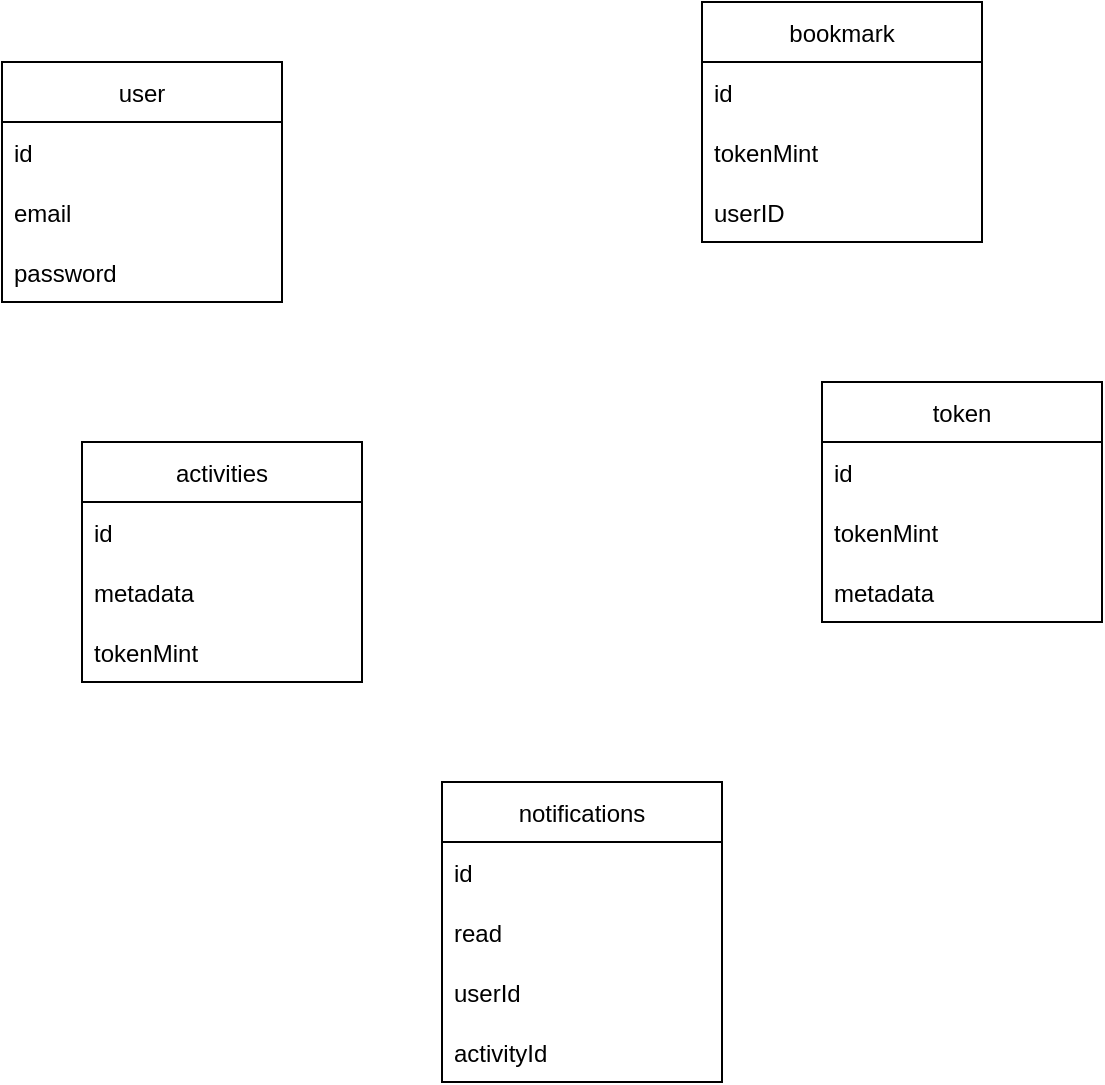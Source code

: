 <mxfile version="20.4.1" type="github">
  <diagram id="DAgr28de39_IBc4QNTtF" name="Page-1">
    <mxGraphModel dx="2574" dy="1411" grid="1" gridSize="10" guides="1" tooltips="1" connect="1" arrows="1" fold="1" page="1" pageScale="1" pageWidth="850" pageHeight="1100" math="0" shadow="0">
      <root>
        <mxCell id="0" />
        <mxCell id="1" parent="0" />
        <mxCell id="roNe8VaHWtxj7usL-6qN-1" value="user" style="swimlane;fontStyle=0;childLayout=stackLayout;horizontal=1;startSize=30;horizontalStack=0;resizeParent=1;resizeParentMax=0;resizeLast=0;collapsible=1;marginBottom=0;" vertex="1" parent="1">
          <mxGeometry x="120" y="400" width="140" height="120" as="geometry" />
        </mxCell>
        <mxCell id="roNe8VaHWtxj7usL-6qN-2" value="id" style="text;strokeColor=none;fillColor=none;align=left;verticalAlign=middle;spacingLeft=4;spacingRight=4;overflow=hidden;points=[[0,0.5],[1,0.5]];portConstraint=eastwest;rotatable=0;" vertex="1" parent="roNe8VaHWtxj7usL-6qN-1">
          <mxGeometry y="30" width="140" height="30" as="geometry" />
        </mxCell>
        <mxCell id="roNe8VaHWtxj7usL-6qN-3" value="email" style="text;strokeColor=none;fillColor=none;align=left;verticalAlign=middle;spacingLeft=4;spacingRight=4;overflow=hidden;points=[[0,0.5],[1,0.5]];portConstraint=eastwest;rotatable=0;" vertex="1" parent="roNe8VaHWtxj7usL-6qN-1">
          <mxGeometry y="60" width="140" height="30" as="geometry" />
        </mxCell>
        <mxCell id="roNe8VaHWtxj7usL-6qN-4" value="password" style="text;strokeColor=none;fillColor=none;align=left;verticalAlign=middle;spacingLeft=4;spacingRight=4;overflow=hidden;points=[[0,0.5],[1,0.5]];portConstraint=eastwest;rotatable=0;" vertex="1" parent="roNe8VaHWtxj7usL-6qN-1">
          <mxGeometry y="90" width="140" height="30" as="geometry" />
        </mxCell>
        <mxCell id="roNe8VaHWtxj7usL-6qN-5" value="bookmark" style="swimlane;fontStyle=0;childLayout=stackLayout;horizontal=1;startSize=30;horizontalStack=0;resizeParent=1;resizeParentMax=0;resizeLast=0;collapsible=1;marginBottom=0;" vertex="1" parent="1">
          <mxGeometry x="470" y="370" width="140" height="120" as="geometry" />
        </mxCell>
        <mxCell id="roNe8VaHWtxj7usL-6qN-6" value="id" style="text;strokeColor=none;fillColor=none;align=left;verticalAlign=middle;spacingLeft=4;spacingRight=4;overflow=hidden;points=[[0,0.5],[1,0.5]];portConstraint=eastwest;rotatable=0;" vertex="1" parent="roNe8VaHWtxj7usL-6qN-5">
          <mxGeometry y="30" width="140" height="30" as="geometry" />
        </mxCell>
        <mxCell id="roNe8VaHWtxj7usL-6qN-7" value="tokenMint" style="text;strokeColor=none;fillColor=none;align=left;verticalAlign=middle;spacingLeft=4;spacingRight=4;overflow=hidden;points=[[0,0.5],[1,0.5]];portConstraint=eastwest;rotatable=0;" vertex="1" parent="roNe8VaHWtxj7usL-6qN-5">
          <mxGeometry y="60" width="140" height="30" as="geometry" />
        </mxCell>
        <mxCell id="roNe8VaHWtxj7usL-6qN-9" value="userID" style="text;strokeColor=none;fillColor=none;align=left;verticalAlign=middle;spacingLeft=4;spacingRight=4;overflow=hidden;points=[[0,0.5],[1,0.5]];portConstraint=eastwest;rotatable=0;" vertex="1" parent="roNe8VaHWtxj7usL-6qN-5">
          <mxGeometry y="90" width="140" height="30" as="geometry" />
        </mxCell>
        <mxCell id="roNe8VaHWtxj7usL-6qN-11" value="activities" style="swimlane;fontStyle=0;childLayout=stackLayout;horizontal=1;startSize=30;horizontalStack=0;resizeParent=1;resizeParentMax=0;resizeLast=0;collapsible=1;marginBottom=0;" vertex="1" parent="1">
          <mxGeometry x="160" y="590" width="140" height="120" as="geometry" />
        </mxCell>
        <mxCell id="roNe8VaHWtxj7usL-6qN-12" value="id" style="text;strokeColor=none;fillColor=none;align=left;verticalAlign=middle;spacingLeft=4;spacingRight=4;overflow=hidden;points=[[0,0.5],[1,0.5]];portConstraint=eastwest;rotatable=0;" vertex="1" parent="roNe8VaHWtxj7usL-6qN-11">
          <mxGeometry y="30" width="140" height="30" as="geometry" />
        </mxCell>
        <mxCell id="roNe8VaHWtxj7usL-6qN-13" value="metadata" style="text;strokeColor=none;fillColor=none;align=left;verticalAlign=middle;spacingLeft=4;spacingRight=4;overflow=hidden;points=[[0,0.5],[1,0.5]];portConstraint=eastwest;rotatable=0;" vertex="1" parent="roNe8VaHWtxj7usL-6qN-11">
          <mxGeometry y="60" width="140" height="30" as="geometry" />
        </mxCell>
        <mxCell id="roNe8VaHWtxj7usL-6qN-14" value="tokenMint" style="text;strokeColor=none;fillColor=none;align=left;verticalAlign=middle;spacingLeft=4;spacingRight=4;overflow=hidden;points=[[0,0.5],[1,0.5]];portConstraint=eastwest;rotatable=0;" vertex="1" parent="roNe8VaHWtxj7usL-6qN-11">
          <mxGeometry y="90" width="140" height="30" as="geometry" />
        </mxCell>
        <mxCell id="roNe8VaHWtxj7usL-6qN-15" value="notifications" style="swimlane;fontStyle=0;childLayout=stackLayout;horizontal=1;startSize=30;horizontalStack=0;resizeParent=1;resizeParentMax=0;resizeLast=0;collapsible=1;marginBottom=0;" vertex="1" parent="1">
          <mxGeometry x="340" y="760" width="140" height="150" as="geometry" />
        </mxCell>
        <mxCell id="roNe8VaHWtxj7usL-6qN-16" value="id" style="text;strokeColor=none;fillColor=none;align=left;verticalAlign=middle;spacingLeft=4;spacingRight=4;overflow=hidden;points=[[0,0.5],[1,0.5]];portConstraint=eastwest;rotatable=0;" vertex="1" parent="roNe8VaHWtxj7usL-6qN-15">
          <mxGeometry y="30" width="140" height="30" as="geometry" />
        </mxCell>
        <mxCell id="roNe8VaHWtxj7usL-6qN-17" value="read" style="text;strokeColor=none;fillColor=none;align=left;verticalAlign=middle;spacingLeft=4;spacingRight=4;overflow=hidden;points=[[0,0.5],[1,0.5]];portConstraint=eastwest;rotatable=0;" vertex="1" parent="roNe8VaHWtxj7usL-6qN-15">
          <mxGeometry y="60" width="140" height="30" as="geometry" />
        </mxCell>
        <mxCell id="roNe8VaHWtxj7usL-6qN-18" value="userId" style="text;strokeColor=none;fillColor=none;align=left;verticalAlign=middle;spacingLeft=4;spacingRight=4;overflow=hidden;points=[[0,0.5],[1,0.5]];portConstraint=eastwest;rotatable=0;" vertex="1" parent="roNe8VaHWtxj7usL-6qN-15">
          <mxGeometry y="90" width="140" height="30" as="geometry" />
        </mxCell>
        <mxCell id="roNe8VaHWtxj7usL-6qN-19" value="activityId" style="text;strokeColor=none;fillColor=none;align=left;verticalAlign=middle;spacingLeft=4;spacingRight=4;overflow=hidden;points=[[0,0.5],[1,0.5]];portConstraint=eastwest;rotatable=0;" vertex="1" parent="roNe8VaHWtxj7usL-6qN-15">
          <mxGeometry y="120" width="140" height="30" as="geometry" />
        </mxCell>
        <mxCell id="roNe8VaHWtxj7usL-6qN-20" value="token" style="swimlane;fontStyle=0;childLayout=stackLayout;horizontal=1;startSize=30;horizontalStack=0;resizeParent=1;resizeParentMax=0;resizeLast=0;collapsible=1;marginBottom=0;" vertex="1" parent="1">
          <mxGeometry x="530" y="560" width="140" height="120" as="geometry" />
        </mxCell>
        <mxCell id="roNe8VaHWtxj7usL-6qN-21" value="id" style="text;strokeColor=none;fillColor=none;align=left;verticalAlign=middle;spacingLeft=4;spacingRight=4;overflow=hidden;points=[[0,0.5],[1,0.5]];portConstraint=eastwest;rotatable=0;" vertex="1" parent="roNe8VaHWtxj7usL-6qN-20">
          <mxGeometry y="30" width="140" height="30" as="geometry" />
        </mxCell>
        <mxCell id="roNe8VaHWtxj7usL-6qN-22" value="tokenMint" style="text;strokeColor=none;fillColor=none;align=left;verticalAlign=middle;spacingLeft=4;spacingRight=4;overflow=hidden;points=[[0,0.5],[1,0.5]];portConstraint=eastwest;rotatable=0;" vertex="1" parent="roNe8VaHWtxj7usL-6qN-20">
          <mxGeometry y="60" width="140" height="30" as="geometry" />
        </mxCell>
        <mxCell id="roNe8VaHWtxj7usL-6qN-23" value="metadata" style="text;strokeColor=none;fillColor=none;align=left;verticalAlign=middle;spacingLeft=4;spacingRight=4;overflow=hidden;points=[[0,0.5],[1,0.5]];portConstraint=eastwest;rotatable=0;" vertex="1" parent="roNe8VaHWtxj7usL-6qN-20">
          <mxGeometry y="90" width="140" height="30" as="geometry" />
        </mxCell>
      </root>
    </mxGraphModel>
  </diagram>
</mxfile>
